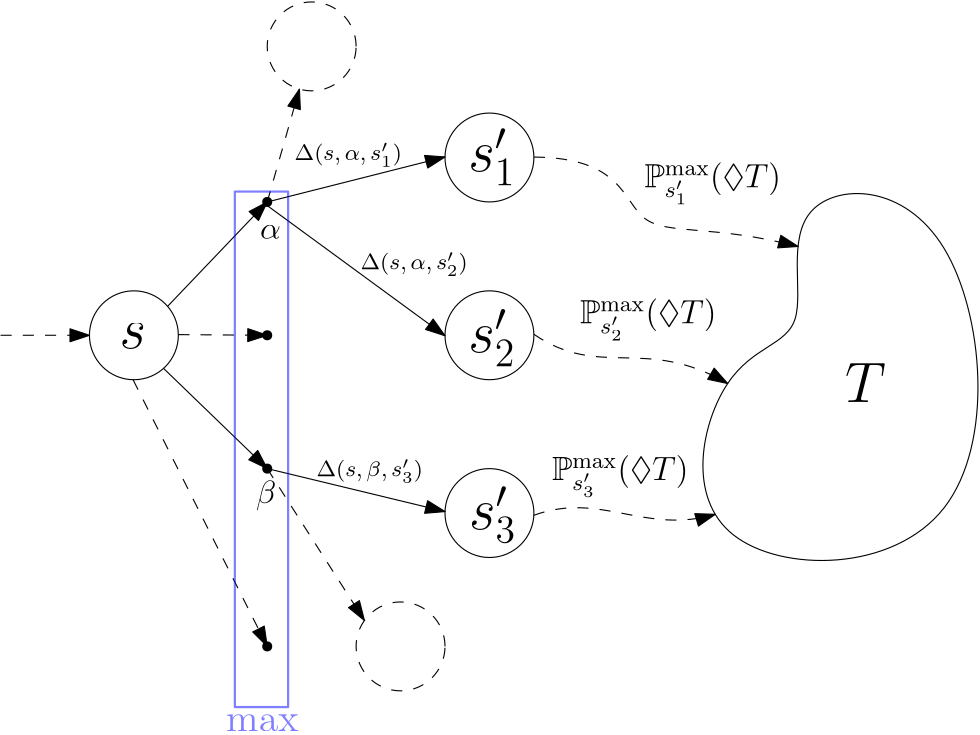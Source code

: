 <?xml version="1.0"?>
<!DOCTYPE ipe SYSTEM "ipe.dtd">
<ipe version="70206" creator="Ipe 7.2.6">
<info created="D:20170703230544" modified="D:20170703232245"/>
<preamble>\usepackage{amsmath}
\usepackage{amssymb}</preamble>
<ipestyle name="basic">
<symbol name="arrow/arc(spx)">
<path stroke="sym-stroke" fill="sym-stroke" pen="sym-pen">
0 0 m
-1 0.333 l
-1 -0.333 l
h
</path>
</symbol>
<symbol name="arrow/farc(spx)">
<path stroke="sym-stroke" fill="white" pen="sym-pen">
0 0 m
-1 0.333 l
-1 -0.333 l
h
</path>
</symbol>
<symbol name="arrow/ptarc(spx)">
<path stroke="sym-stroke" fill="sym-stroke" pen="sym-pen">
0 0 m
-1 0.333 l
-0.8 0 l
-1 -0.333 l
h
</path>
</symbol>
<symbol name="arrow/fptarc(spx)">
<path stroke="sym-stroke" fill="white" pen="sym-pen">
0 0 m
-1 0.333 l
-0.8 0 l
-1 -0.333 l
h
</path>
</symbol>
<symbol name="mark/circle(sx)" transformations="translations">
<path fill="sym-stroke">
0.6 0 0 0.6 0 0 e
0.4 0 0 0.4 0 0 e
</path>
</symbol>
<symbol name="mark/disk(sx)" transformations="translations">
<path fill="sym-stroke">
0.6 0 0 0.6 0 0 e
</path>
</symbol>
<symbol name="mark/fdisk(sfx)" transformations="translations">
<group>
<path fill="sym-fill">
0.5 0 0 0.5 0 0 e
</path>
<path fill="sym-stroke" fillrule="eofill">
0.6 0 0 0.6 0 0 e
0.4 0 0 0.4 0 0 e
</path>
</group>
</symbol>
<symbol name="mark/box(sx)" transformations="translations">
<path fill="sym-stroke" fillrule="eofill">
-0.6 -0.6 m
0.6 -0.6 l
0.6 0.6 l
-0.6 0.6 l
h
-0.4 -0.4 m
0.4 -0.4 l
0.4 0.4 l
-0.4 0.4 l
h
</path>
</symbol>
<symbol name="mark/square(sx)" transformations="translations">
<path fill="sym-stroke">
-0.6 -0.6 m
0.6 -0.6 l
0.6 0.6 l
-0.6 0.6 l
h
</path>
</symbol>
<symbol name="mark/fsquare(sfx)" transformations="translations">
<group>
<path fill="sym-fill">
-0.5 -0.5 m
0.5 -0.5 l
0.5 0.5 l
-0.5 0.5 l
h
</path>
<path fill="sym-stroke" fillrule="eofill">
-0.6 -0.6 m
0.6 -0.6 l
0.6 0.6 l
-0.6 0.6 l
h
-0.4 -0.4 m
0.4 -0.4 l
0.4 0.4 l
-0.4 0.4 l
h
</path>
</group>
</symbol>
<symbol name="mark/cross(sx)" transformations="translations">
<group>
<path fill="sym-stroke">
-0.43 -0.57 m
0.57 0.43 l
0.43 0.57 l
-0.57 -0.43 l
h
</path>
<path fill="sym-stroke">
-0.43 0.57 m
0.57 -0.43 l
0.43 -0.57 l
-0.57 0.43 l
h
</path>
</group>
</symbol>
<symbol name="arrow/fnormal(spx)">
<path stroke="sym-stroke" fill="white" pen="sym-pen">
0 0 m
-1 0.333 l
-1 -0.333 l
h
</path>
</symbol>
<symbol name="arrow/pointed(spx)">
<path stroke="sym-stroke" fill="sym-stroke" pen="sym-pen">
0 0 m
-1 0.333 l
-0.8 0 l
-1 -0.333 l
h
</path>
</symbol>
<symbol name="arrow/fpointed(spx)">
<path stroke="sym-stroke" fill="white" pen="sym-pen">
0 0 m
-1 0.333 l
-0.8 0 l
-1 -0.333 l
h
</path>
</symbol>
<symbol name="arrow/linear(spx)">
<path stroke="sym-stroke" pen="sym-pen">
-1 0.333 m
0 0 l
-1 -0.333 l
</path>
</symbol>
<symbol name="arrow/fdouble(spx)">
<path stroke="sym-stroke" fill="white" pen="sym-pen">
0 0 m
-1 0.333 l
-1 -0.333 l
h
-1 0 m
-2 0.333 l
-2 -0.333 l
h
</path>
</symbol>
<symbol name="arrow/double(spx)">
<path stroke="sym-stroke" fill="sym-stroke" pen="sym-pen">
0 0 m
-1 0.333 l
-1 -0.333 l
h
-1 0 m
-2 0.333 l
-2 -0.333 l
h
</path>
</symbol>
<pen name="heavier" value="0.8"/>
<pen name="fat" value="1.2"/>
<pen name="ultrafat" value="2"/>
<symbolsize name="large" value="5"/>
<symbolsize name="small" value="2"/>
<symbolsize name="tiny" value="1.1"/>
<arrowsize name="large" value="10"/>
<arrowsize name="small" value="5"/>
<arrowsize name="tiny" value="3"/>
<color name="red" value="1 0 0"/>
<color name="green" value="0 1 0"/>
<color name="blue" value="0 0 1"/>
<color name="yellow" value="1 1 0"/>
<color name="orange" value="1 0.647 0"/>
<color name="gold" value="1 0.843 0"/>
<color name="purple" value="0.627 0.125 0.941"/>
<color name="gray" value="0.745"/>
<color name="brown" value="0.647 0.165 0.165"/>
<color name="navy" value="0 0 0.502"/>
<color name="pink" value="1 0.753 0.796"/>
<color name="seagreen" value="0.18 0.545 0.341"/>
<color name="turquoise" value="0.251 0.878 0.816"/>
<color name="violet" value="0.933 0.51 0.933"/>
<color name="darkblue" value="0 0 0.545"/>
<color name="darkcyan" value="0 0.545 0.545"/>
<color name="darkgray" value="0.663"/>
<color name="darkgreen" value="0 0.392 0"/>
<color name="darkmagenta" value="0.545 0 0.545"/>
<color name="darkorange" value="1 0.549 0"/>
<color name="darkred" value="0.545 0 0"/>
<color name="lightblue" value="0.678 0.847 0.902"/>
<color name="lightcyan" value="0.878 1 1"/>
<color name="lightgray" value="0.827"/>
<color name="lightgreen" value="0.565 0.933 0.565"/>
<color name="lightyellow" value="1 1 0.878"/>
<dashstyle name="dashed" value="[4] 0"/>
<dashstyle name="dotted" value="[1 3] 0"/>
<dashstyle name="dash dotted" value="[4 2 1 2] 0"/>
<dashstyle name="dash dot dotted" value="[4 2 1 2 1 2] 0"/>
<textsize name="large" value="\large"/>
<textsize name="Large" value="\Large"/>
<textsize name="LARGE" value="\LARGE"/>
<textsize name="huge" value="\huge"/>
<textsize name="Huge" value="\Huge"/>
<textsize name="small" value="\small"/>
<textsize name="footnote" value="\footnotesize"/>
<textsize name="tiny" value="\tiny"/>
<textstyle name="center" begin="\begin{center}" end="\end{center}"/>
<textstyle name="itemize" begin="\begin{itemize}" end="\end{itemize}"/>
<textstyle name="item" begin="\begin{itemize}\item{}" end="\end{itemize}"/>
<gridsize name="4 pts" value="4"/>
<gridsize name="8 pts (~3 mm)" value="8"/>
<gridsize name="16 pts (~6 mm)" value="16"/>
<gridsize name="32 pts (~12 mm)" value="32"/>
<gridsize name="10 pts (~3.5 mm)" value="10"/>
<gridsize name="20 pts (~7 mm)" value="20"/>
<gridsize name="14 pts (~5 mm)" value="14"/>
<gridsize name="28 pts (~10 mm)" value="28"/>
<gridsize name="56 pts (~20 mm)" value="56"/>
<anglesize name="90 deg" value="90"/>
<anglesize name="60 deg" value="60"/>
<anglesize name="45 deg" value="45"/>
<anglesize name="30 deg" value="30"/>
<anglesize name="22.5 deg" value="22.5"/>
<opacity name="10%" value="0.1"/>
<opacity name="30%" value="0.3"/>
<opacity name="50%" value="0.5"/>
<opacity name="75%" value="0.75"/>
<tiling name="falling" angle="-60" step="4" width="1"/>
<tiling name="rising" angle="30" step="4" width="1"/>
</ipestyle>
<page>
<layer name="alpha"/>
<view layers="alpha" active="alpha"/>
<path layer="alpha" matrix="1 0 0 1 0 -96" stroke="black">
16 0 0 16 112 816 e
</path>
<text matrix="1 0 0 1 -0.275023 -97.9918" transformations="translations" pos="107.127 813.387" stroke="black" type="label" width="9.53" height="8.896" depth="0" valign="baseline" size="huge" style="math">s</text>
<path stroke="black" arrow="normal/normal">
124.135 730.428 m
160 768 l
</path>
<path stroke="black" arrow="normal/normal">
122.678 708.084 m
160 672 l
</path>
<use name="mark/disk(sx)" pos="160 768" size="normal" stroke="black"/>
<use name="mark/disk(sx)" pos="160 672" size="normal" stroke="black"/>
<text matrix="1 0 0 1 5.37264 -21.269" transformations="translations" pos="152 776" stroke="black" type="label" width="7.522" height="5.147" depth="0" valign="baseline" size="large" style="math">\alpha</text>
<text matrix="1 0 0 1 -1.11083 -4.93108" transformations="translations" pos="157.063 664.447" stroke="black" type="label" width="7.271" height="8.307" depth="2.32" valign="baseline" size="large" style="math">\beta</text>
<path stroke="black" dash="dashed" arrow="normal/normal">
64 720 m
96 720 l
</path>
<path matrix="1 0 0 1 128 -32" stroke="black">
16 0 0 16 112 816 e
</path>
<path matrix="1 0 0 1 128 -96" stroke="black">
16 0 0 16 112 816 e
</path>
<path matrix="1 0 0 1 128 -160" stroke="black">
16 0 0 16 112 816 e
</path>
<path stroke="black" arrow="normal/normal">
160 768 m
224.001 784.196 l
</path>
<path stroke="black" arrow="normal/normal">
159.263 767.228 m
224.001 719.831 l
</path>
<path stroke="black" arrow="normal/normal">
160 672 m
224.009 656.535 l
</path>
<text matrix="1 0 0 1 -2.89204 -1.58998" transformations="translations" pos="235.255 780.743" stroke="black" type="label" width="17.052" height="15.467" depth="5.11" valign="baseline" size="huge" style="math">s&apos;_1</text>
<text matrix="1 0 0 1 -1.49114 -1.79839" transformations="translations" pos="233.878 715.802" stroke="black" type="label" width="17.052" height="15.467" depth="5.11" valign="baseline" size="huge" style="math">s&apos;_2</text>
<text matrix="1 0 0 1 -2.13787 -1.22471" transformations="translations" pos="234.821 651.463" stroke="black" type="label" width="17.052" height="15.467" depth="5.11" valign="baseline" size="huge" style="math">s&apos;_3</text>
<path stroke="black" dash="dashed">
16 0 0 16 176 824 e
</path>
<path stroke="black" dash="dashed">
16 0 0 16 208 608 e
</path>
<path stroke="black" dash="dashed" arrow="normal/normal">
160 768 m
171.593 808.619 l
</path>
<path stroke="black" dash="dashed" arrow="normal/normal">
160 672 m
194.996 617.322 l
</path>
<path stroke="black" dash="dashed" arrow="normal/normal">
127.998 720.239 m
160 720 l
</path>
<path stroke="black" dash="dashed" arrow="normal/normal">
111.696 704.003 m
160 608 l
</path>
<use name="mark/disk(sx)" pos="160 720" size="normal" stroke="black"/>
<use name="mark/disk(sx)" pos="160 608" size="normal" stroke="black"/>
<path matrix="0.758845 0 0 0.729524 98.1143 190.995" stroke="black">
320 800
416 800
432 608
272 608
296 720
344 720 u
</path>
<text transformations="translations" pos="368 696" stroke="black" type="label" width="14.668" height="14.119" depth="0" valign="baseline" size="huge" style="math">T</text>
<path stroke="black" dash="dashed" arrow="normal/normal">
255.999 784.148 m
288 784
288 752
320 760
351.101 751.977 c
</path>
<path stroke="black" dash="dashed" arrow="normal/normal">
255.996 720.349 m
280 704
296 720
325.768 702.635 c
</path>
<path stroke="black" dash="dashed" arrow="normal/normal">
255.98 655.191 m
280 664
296 648
321.292 655.547 c
</path>
<text matrix="1 0 0 1 -0.179632 -10.6948" transformations="translations" pos="296 784" stroke="black" type="label" width="49.126" height="8.968" depth="6.18" valign="baseline" size="large" style="math">\mathbb{P}^{\max}_{s&apos;_1}(\Diamond T)</text>
<text matrix="1 0 0 1 -23.4136 -59.7161" transformations="translations" pos="296 784" stroke="black" type="label" width="49.126" height="8.968" depth="6.18" valign="baseline" size="large" style="math">\mathbb{P}^{\max}_{s&apos;_2}(\Diamond T)</text>
<text matrix="1 0 0 1 -33.4922 -116.135" transformations="translations" pos="296 784" stroke="black" type="label" width="49.126" height="8.968" depth="6.18" valign="baseline" size="large" style="math">\mathbb{P}^{\max}_{s&apos;_3}(\Diamond T)</text>
<text matrix="1 0 0 1 -7.10411 1.63747" transformations="translations" pos="176.966 781.482" stroke="black" type="label" width="38.593" height="6.138" depth="2.47" valign="baseline" size="footnote" style="math">\Delta(s, \alpha, s&apos;_1)</text>
<text matrix="1 0 0 1 16.6231 -37.6985" transformations="translations" pos="176.966 781.482" stroke="black" type="label" width="38.593" height="6.138" depth="2.47" valign="baseline" size="footnote" style="math">\Delta(s, \alpha, s&apos;_2)</text>
<text matrix="1 0 0 1 0.767583 -112.236" transformations="translations" pos="176.966 781.482" stroke="black" type="label" width="38.315" height="6.138" depth="2.47" valign="baseline" size="footnote" style="math">\Delta(s, \beta, s&apos;_3)</text>
<path stroke="blue" pen="heavier" opacity="50%">
148.348 771.728 m
148.348 586.153 l
167.522 586.153 l
167.522 771.728 l
h
</path>
<text transformations="translations" pos="145.161 577.407" stroke="blue" type="label" width="26.143" height="6.177" depth="0" valign="baseline" size="Large" opacity="50%">max</text>
</page>
</ipe>
